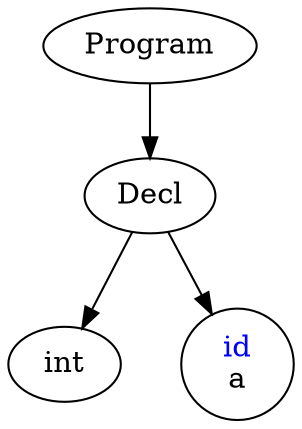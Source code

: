digraph G
{
    nodesep = 0.4;
    ranksep = 0.5;
	NODE139892808230392[label=<Program>];
	NODE139892808229048[label=<Decl>];
	NODE139892808230392->NODE139892808229048
	NODE139892808229664[label=<int>];
	NODE139892808229048->NODE139892808229664
	NODE139892808229552[label=<<font color = "blue">id</font><br/>a>];
	NODE139892808229048->NODE139892808229552
}